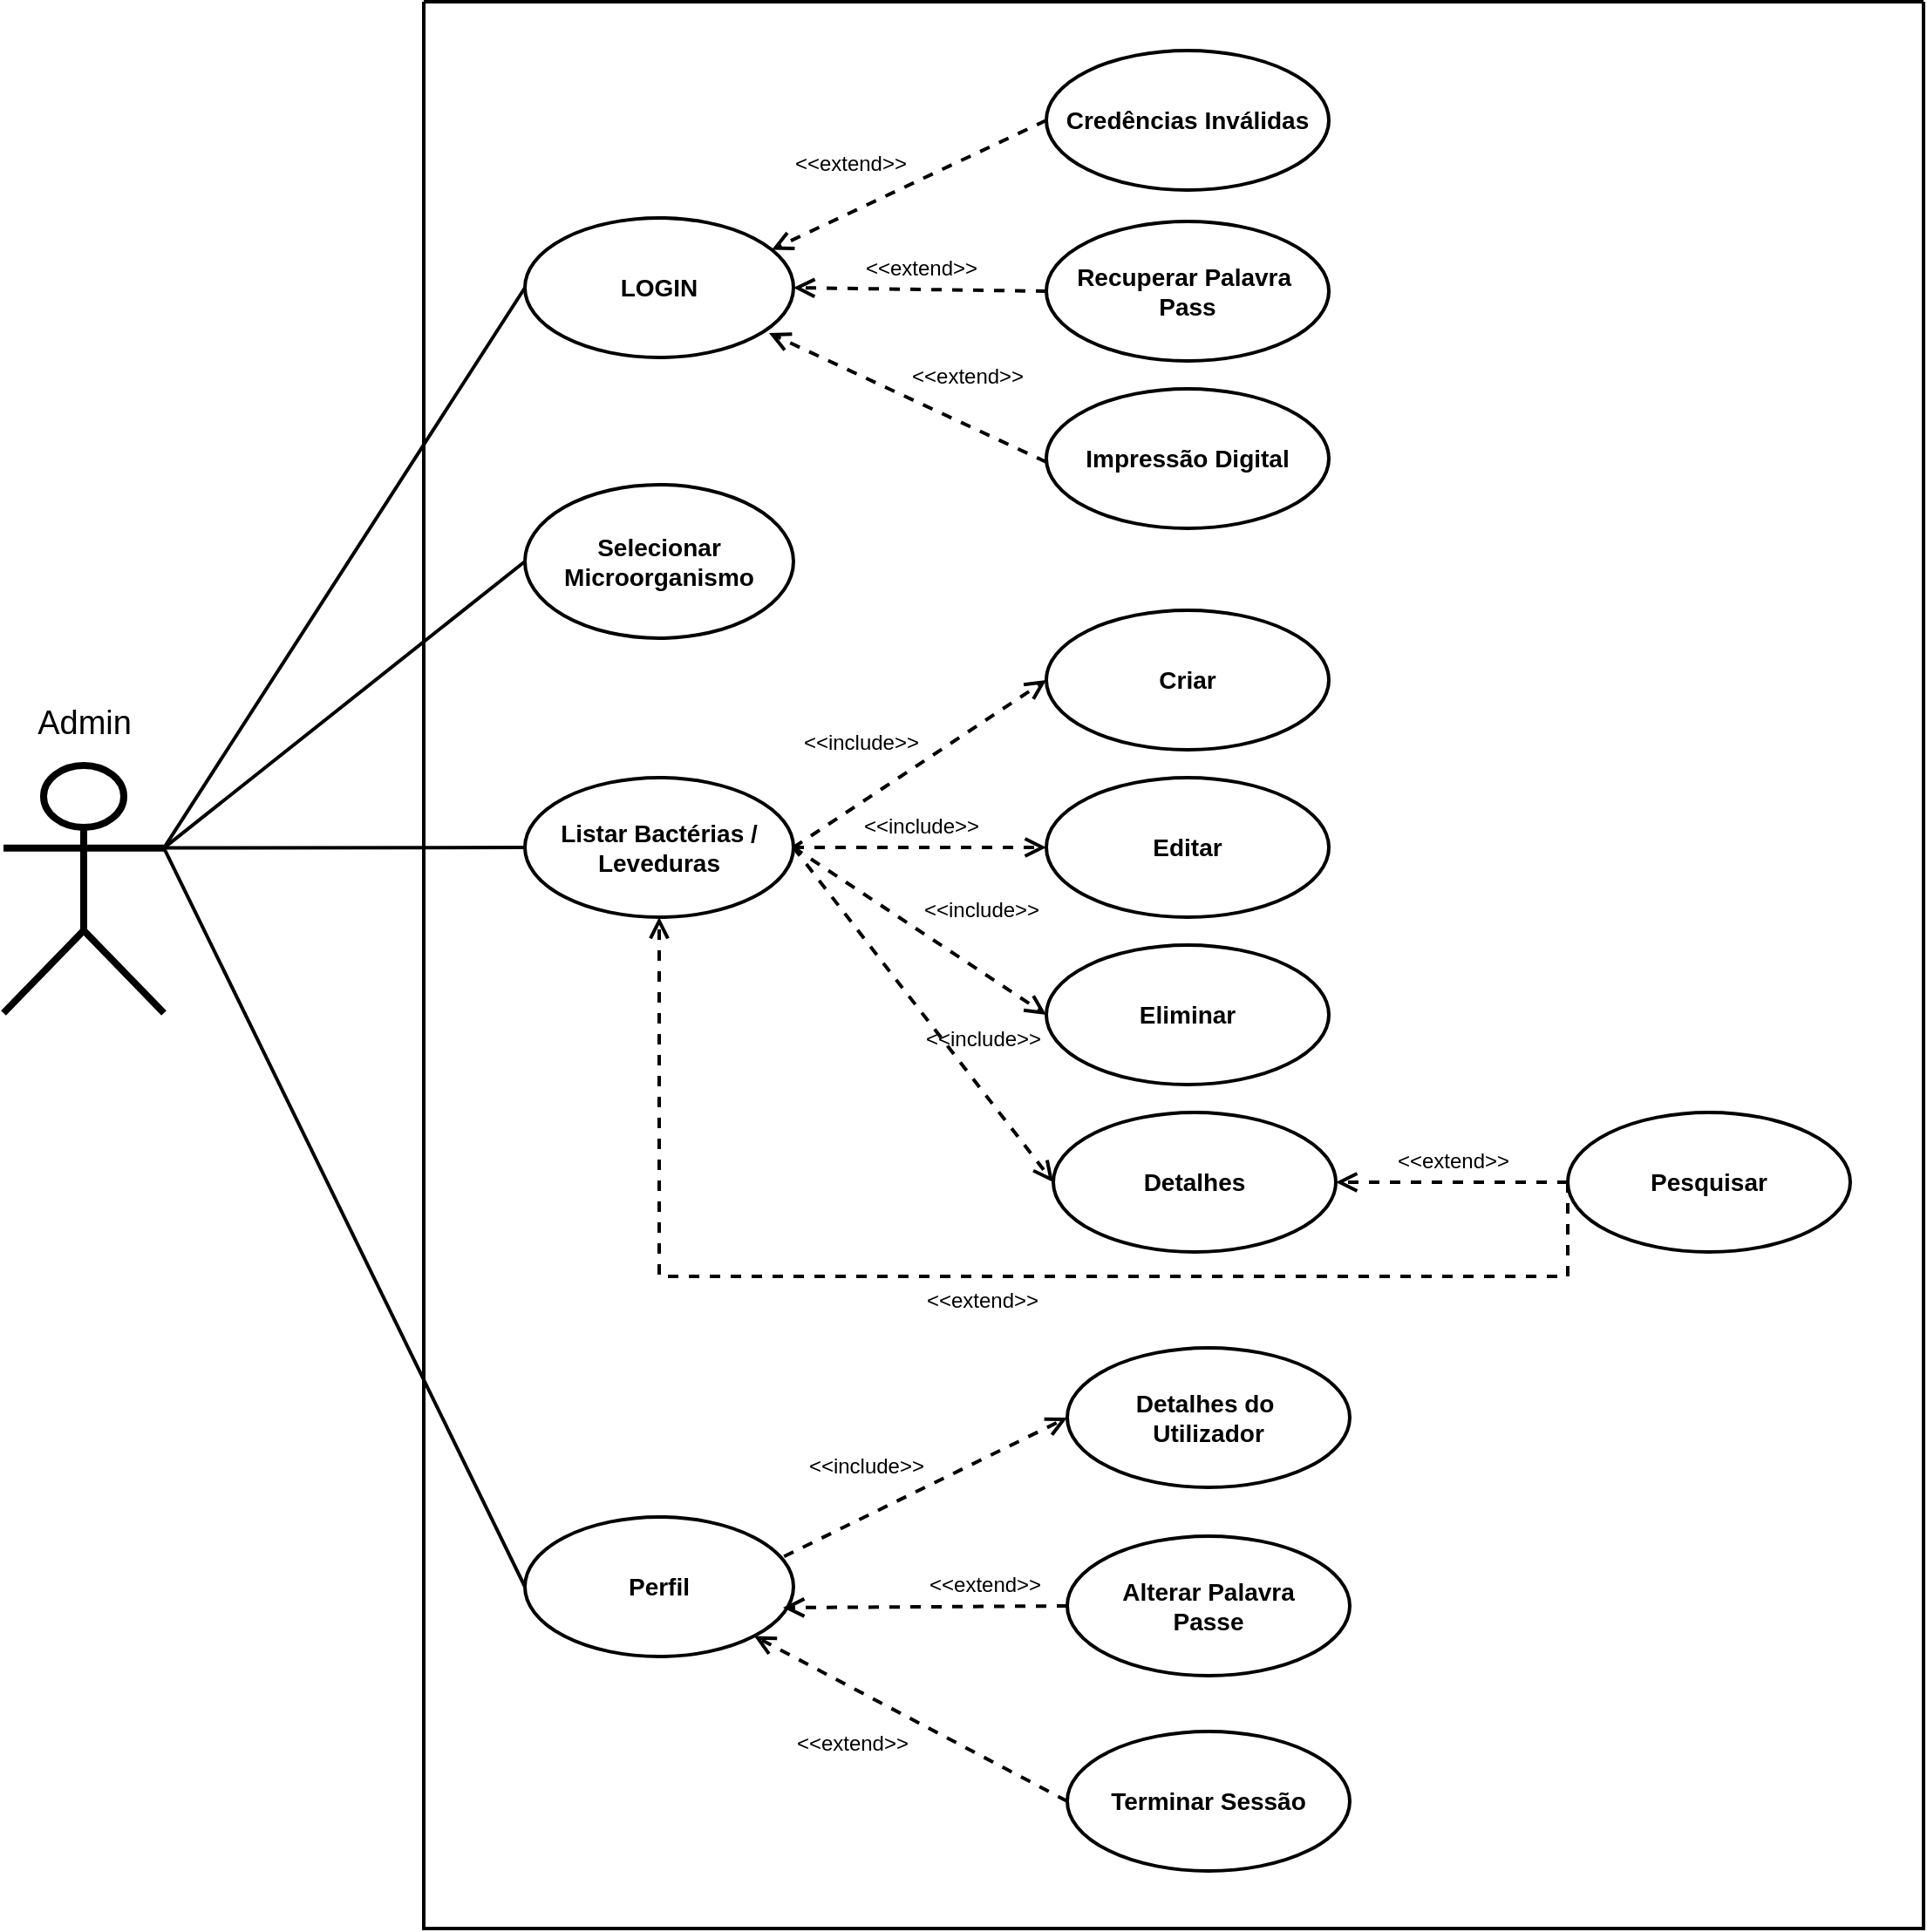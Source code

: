 <mxfile version="24.7.16">
  <diagram name="Page-1" id="NaLsqKm8LyVq0cGK8Rzc">
    <mxGraphModel dx="2390" dy="1405" grid="0" gridSize="10" guides="1" tooltips="1" connect="1" arrows="1" fold="1" page="1" pageScale="1" pageWidth="1169" pageHeight="1654" background="#FFFFFF" math="0" shadow="0">
      <root>
        <mxCell id="0" />
        <mxCell id="1" parent="0" />
        <mxCell id="HajkiqjUH4EgCk0MVsnY-1" value="" style="swimlane;startSize=0;strokeWidth=2;rounded=1;swimlaneLine=0;fillColor=none;labelBackgroundColor=none;perimeterSpacing=2;" vertex="1" parent="1">
          <mxGeometry x="270" y="80" width="860" height="1105" as="geometry" />
        </mxCell>
        <mxCell id="HajkiqjUH4EgCk0MVsnY-2" value="LOGIN" style="ellipse;whiteSpace=wrap;html=1;fillColor=none;strokeWidth=2;fontSize=14;fontStyle=1;labelBackgroundColor=none;" vertex="1" parent="HajkiqjUH4EgCk0MVsnY-1">
          <mxGeometry x="58" y="124" width="154" height="80" as="geometry" />
        </mxCell>
        <mxCell id="HajkiqjUH4EgCk0MVsnY-3" value="Selecionar Microorganismo" style="ellipse;whiteSpace=wrap;fillColor=none;strokeWidth=2;fontSize=14;fontStyle=1;html=1;align=center;labelBackgroundColor=none;" vertex="1" parent="HajkiqjUH4EgCk0MVsnY-1">
          <mxGeometry x="58" y="277" width="154" height="88" as="geometry" />
        </mxCell>
        <mxCell id="HajkiqjUH4EgCk0MVsnY-4" value="Listar Bactérias / Leveduras" style="ellipse;whiteSpace=wrap;html=1;fillColor=none;strokeWidth=2;fontSize=14;fontStyle=1;labelBackgroundColor=none;" vertex="1" parent="HajkiqjUH4EgCk0MVsnY-1">
          <mxGeometry x="58" y="445" width="154" height="80" as="geometry" />
        </mxCell>
        <mxCell id="HajkiqjUH4EgCk0MVsnY-5" value="Perfil" style="ellipse;whiteSpace=wrap;html=1;fillColor=none;strokeWidth=2;fontSize=14;fontStyle=1;labelBackgroundColor=none;" vertex="1" parent="HajkiqjUH4EgCk0MVsnY-1">
          <mxGeometry x="58" y="869" width="154" height="80" as="geometry" />
        </mxCell>
        <mxCell id="HajkiqjUH4EgCk0MVsnY-6" value="Credências Inválidas" style="ellipse;whiteSpace=wrap;html=1;fillColor=none;strokeWidth=2;fontSize=14;fontStyle=1;labelBackgroundColor=none;" vertex="1" parent="HajkiqjUH4EgCk0MVsnY-1">
          <mxGeometry x="357" y="28" width="162" height="80" as="geometry" />
        </mxCell>
        <mxCell id="HajkiqjUH4EgCk0MVsnY-7" value="&amp;lt;&amp;lt;extend&amp;gt;&amp;gt;" style="endArrow=open;startArrow=none;endFill=0;startFill=0;endSize=8;html=1;verticalAlign=bottom;dashed=1;labelBackgroundColor=none;rounded=0;strokeWidth=2;exitX=0;exitY=0.5;exitDx=0;exitDy=0;entryX=0.919;entryY=0.228;entryDx=0;entryDy=0;fontColor=default;spacingBottom=3;labelPosition=left;verticalLabelPosition=top;align=right;entryPerimeter=0;fontSize=12;" edge="1" parent="HajkiqjUH4EgCk0MVsnY-1" source="HajkiqjUH4EgCk0MVsnY-6" target="HajkiqjUH4EgCk0MVsnY-2">
          <mxGeometry width="160" relative="1" as="geometry">
            <mxPoint x="275" y="250" as="sourcePoint" />
            <mxPoint x="435" y="250" as="targetPoint" />
          </mxGeometry>
        </mxCell>
        <mxCell id="HajkiqjUH4EgCk0MVsnY-8" value="Recuperar Palavra&amp;nbsp;&lt;div&gt;Pass&lt;/div&gt;" style="ellipse;whiteSpace=wrap;html=1;fillColor=none;strokeWidth=2;fontSize=14;fontStyle=1;labelBackgroundColor=none;" vertex="1" parent="HajkiqjUH4EgCk0MVsnY-1">
          <mxGeometry x="357" y="126" width="162" height="80" as="geometry" />
        </mxCell>
        <mxCell id="HajkiqjUH4EgCk0MVsnY-9" value="&amp;lt;&amp;lt;extend&amp;gt;&amp;gt;" style="endArrow=open;startArrow=none;endFill=0;startFill=0;endSize=8;html=1;verticalAlign=bottom;dashed=1;labelBackgroundColor=none;rounded=0;strokeWidth=2;exitX=0;exitY=0.5;exitDx=0;exitDy=0;entryX=1;entryY=0.5;entryDx=0;entryDy=0;fontColor=default;spacingBottom=3;labelPosition=center;verticalLabelPosition=top;align=center;fontSize=12;" edge="1" parent="HajkiqjUH4EgCk0MVsnY-1" source="HajkiqjUH4EgCk0MVsnY-8" target="HajkiqjUH4EgCk0MVsnY-2">
          <mxGeometry width="160" relative="1" as="geometry">
            <mxPoint x="271" y="341" as="sourcePoint" />
            <mxPoint x="202" y="173" as="targetPoint" />
          </mxGeometry>
        </mxCell>
        <mxCell id="HajkiqjUH4EgCk0MVsnY-10" value="Impressão Digital" style="ellipse;whiteSpace=wrap;html=1;fillColor=none;strokeWidth=2;fontSize=14;fontStyle=1;labelBackgroundColor=none;" vertex="1" parent="HajkiqjUH4EgCk0MVsnY-1">
          <mxGeometry x="357" y="222" width="162" height="80" as="geometry" />
        </mxCell>
        <mxCell id="HajkiqjUH4EgCk0MVsnY-11" value="&amp;lt;&amp;lt;extend&amp;gt;&amp;gt;" style="endArrow=open;startArrow=none;endFill=0;startFill=0;endSize=8;html=1;verticalAlign=bottom;dashed=1;labelBackgroundColor=none;rounded=0;strokeWidth=2;exitX=0;exitY=0.5;exitDx=0;exitDy=0;entryX=0.909;entryY=0.825;entryDx=0;entryDy=0;fontColor=default;spacingBottom=3;entryPerimeter=0;labelPosition=right;verticalLabelPosition=top;align=left;fontSize=12;" edge="1" parent="HajkiqjUH4EgCk0MVsnY-1" target="HajkiqjUH4EgCk0MVsnY-2">
          <mxGeometry width="160" relative="1" as="geometry">
            <mxPoint x="357.0" y="264" as="sourcePoint" />
            <mxPoint x="206" y="192" as="targetPoint" />
          </mxGeometry>
        </mxCell>
        <mxCell id="HajkiqjUH4EgCk0MVsnY-12" value="Criar" style="ellipse;whiteSpace=wrap;html=1;fillColor=none;strokeWidth=2;fontSize=14;fontStyle=1;labelBackgroundColor=none;" vertex="1" parent="HajkiqjUH4EgCk0MVsnY-1">
          <mxGeometry x="357" y="349" width="162" height="80" as="geometry" />
        </mxCell>
        <mxCell id="HajkiqjUH4EgCk0MVsnY-13" value="&amp;lt;&amp;lt;include&amp;gt;&amp;gt;" style="endArrow=open;startArrow=none;endFill=0;startFill=0;endSize=8;html=1;verticalAlign=bottom;dashed=1;labelBackgroundColor=none;rounded=0;strokeWidth=2;fontColor=default;spacingBottom=3;labelPosition=left;verticalLabelPosition=top;align=right;exitX=1;exitY=0.5;exitDx=0;exitDy=0;entryX=0;entryY=0.5;entryDx=0;entryDy=0;fontSize=12;" edge="1" parent="HajkiqjUH4EgCk0MVsnY-1" source="HajkiqjUH4EgCk0MVsnY-4" target="HajkiqjUH4EgCk0MVsnY-12">
          <mxGeometry width="160" relative="1" as="geometry">
            <mxPoint x="504" y="651" as="sourcePoint" />
            <mxPoint x="428" y="404" as="targetPoint" />
          </mxGeometry>
        </mxCell>
        <mxCell id="HajkiqjUH4EgCk0MVsnY-14" value="Editar&lt;span style=&quot;caret-color: rgba(0, 0, 0, 0); color: rgba(0, 0, 0, 0); font-family: monospace; font-size: 0px; font-weight: 400; text-align: start; white-space: nowrap;&quot;&gt;%3CmxGraphModel%3E%3Croot%3E%3CmxCell%20id%3D%220%22%2F%3E%3CmxCell%20id%3D%221%22%20parent%3D%220%22%2F%3E%3CmxCell%20id%3D%222%22%20value%3D%22Criar%22%20style%3D%22ellipse%3BwhiteSpace%3Dwrap%3Bhtml%3D1%3BfillColor%3Dnone%3BstrokeColor%3D%23FFFFFF%3BfontColor%3D%23FFFFFF%3BstrokeWidth%3D2%3BfontSize%3D14%3BfontStyle%3D1%22%20vertex%3D%221%22%20parent%3D%221%22%3E%3CmxGeometry%20x%3D%22585%22%20y%3D%22506%22%20width%3D%22162%22%20height%3D%2280%22%20as%3D%22geometry%22%2F%3E%3C%2FmxCell%3E%3CmxCell%20id%3D%223%22%20value%3D%22%26amp%3Blt%3B%26amp%3Blt%3Binclude%26amp%3Bgt%3B%26amp%3Bgt%3B%22%20style%3D%22endArrow%3Dopen%3BstartArrow%3Dnone%3BendFill%3D0%3BstartFill%3D0%3BendSize%3D8%3Bhtml%3D1%3BverticalAlign%3Dbottom%3Bdashed%3D1%3BlabelBackgroundColor%3Dnone%3Brounded%3D0%3BstrokeColor%3D%23FFFFFF%3BstrokeWidth%3D2%3BfontColor%3D%23FFFFFF%3BspacingBottom%3D3%3BlabelPosition%3Dleft%3BverticalLabelPosition%3Dtop%3Balign%3Dright%3BexitX%3D1%3BexitY%3D0.5%3BexitDx%3D0%3BexitDy%3D0%3BentryX%3D0%3BentryY%3D0.5%3BentryDx%3D0%3BentryDy%3D0%3B%22%20edge%3D%221%22%20target%3D%222%22%20parent%3D%221%22%3E%3CmxGeometry%20width%3D%22160%22%20relative%3D%221%22%20as%3D%22geometry%22%3E%3CmxPoint%20x%3D%22436%22%20y%3D%22546%22%20as%3D%22sourcePoint%22%2F%3E%3CmxPoint%20x%3D%22652%22%20y%3D%22478%22%20as%3D%22targetPoint%22%2F%3E%3C%2FmxGeometry%3E%3C%2FmxCell%3E%3C%2Froot%3E%3C%2FmxGraphModel%3E&lt;/span&gt;" style="ellipse;whiteSpace=wrap;html=1;fillColor=none;strokeWidth=2;fontSize=14;fontStyle=1;labelBackgroundColor=none;" vertex="1" parent="HajkiqjUH4EgCk0MVsnY-1">
          <mxGeometry x="357" y="445" width="162" height="80" as="geometry" />
        </mxCell>
        <mxCell id="HajkiqjUH4EgCk0MVsnY-15" value="&amp;lt;&amp;lt;include&amp;gt;&amp;gt;" style="endArrow=open;startArrow=none;endFill=0;startFill=0;endSize=8;html=1;verticalAlign=bottom;dashed=1;labelBackgroundColor=none;rounded=0;strokeWidth=2;fontColor=default;spacingBottom=3;labelPosition=center;verticalLabelPosition=top;align=center;entryX=0;entryY=0.5;entryDx=0;entryDy=0;fontSize=12;" edge="1" parent="HajkiqjUH4EgCk0MVsnY-1" source="HajkiqjUH4EgCk0MVsnY-4" target="HajkiqjUH4EgCk0MVsnY-14">
          <mxGeometry width="160" relative="1" as="geometry">
            <mxPoint x="212" y="584" as="sourcePoint" />
            <mxPoint x="428" y="516" as="targetPoint" />
          </mxGeometry>
        </mxCell>
        <mxCell id="HajkiqjUH4EgCk0MVsnY-16" value="Eliminar" style="ellipse;whiteSpace=wrap;html=1;fillColor=none;strokeWidth=2;fontSize=14;fontStyle=1;labelBackgroundColor=none;" vertex="1" parent="HajkiqjUH4EgCk0MVsnY-1">
          <mxGeometry x="357" y="541" width="162" height="80" as="geometry" />
        </mxCell>
        <mxCell id="HajkiqjUH4EgCk0MVsnY-17" value="&amp;lt;&amp;lt;include&amp;gt;&amp;gt;" style="endArrow=open;startArrow=none;endFill=0;startFill=0;endSize=8;html=1;verticalAlign=bottom;dashed=1;labelBackgroundColor=none;rounded=0;strokeWidth=2;fontColor=default;spacingBottom=3;labelPosition=right;verticalLabelPosition=top;align=left;exitX=1;exitY=0.5;exitDx=0;exitDy=0;entryX=0;entryY=0.5;entryDx=0;entryDy=0;fontSize=12;" edge="1" parent="HajkiqjUH4EgCk0MVsnY-1" source="HajkiqjUH4EgCk0MVsnY-4" target="HajkiqjUH4EgCk0MVsnY-16">
          <mxGeometry width="160" relative="1" as="geometry">
            <mxPoint x="228" y="694" as="sourcePoint" />
            <mxPoint x="444" y="626" as="targetPoint" />
          </mxGeometry>
        </mxCell>
        <mxCell id="HajkiqjUH4EgCk0MVsnY-18" value="Detalhes" style="ellipse;whiteSpace=wrap;html=1;fillColor=none;strokeWidth=2;fontSize=14;fontStyle=1;labelBackgroundColor=none;" vertex="1" parent="HajkiqjUH4EgCk0MVsnY-1">
          <mxGeometry x="361" y="637" width="162" height="80" as="geometry" />
        </mxCell>
        <mxCell id="HajkiqjUH4EgCk0MVsnY-19" value="&amp;lt;&amp;lt;include&amp;gt;&amp;gt;" style="endArrow=open;startArrow=none;endFill=0;startFill=0;endSize=8;html=1;verticalAlign=top;dashed=1;labelBackgroundColor=none;rounded=0;strokeWidth=2;fontColor=default;spacingBottom=3;labelPosition=right;verticalLabelPosition=bottom;align=left;exitX=1;exitY=0.5;exitDx=0;exitDy=0;entryX=0;entryY=0.5;entryDx=0;entryDy=0;fontSize=12;" edge="1" parent="HajkiqjUH4EgCk0MVsnY-1" source="HajkiqjUH4EgCk0MVsnY-4" target="HajkiqjUH4EgCk0MVsnY-18">
          <mxGeometry width="160" relative="1" as="geometry">
            <mxPoint x="228" y="807" as="sourcePoint" />
            <mxPoint x="444" y="739" as="targetPoint" />
          </mxGeometry>
        </mxCell>
        <mxCell id="HajkiqjUH4EgCk0MVsnY-20" value="Pesquisar" style="ellipse;whiteSpace=wrap;html=1;fillColor=none;strokeWidth=2;fontSize=14;fontStyle=1;labelBackgroundColor=none;" vertex="1" parent="HajkiqjUH4EgCk0MVsnY-1">
          <mxGeometry x="656" y="637" width="162" height="80" as="geometry" />
        </mxCell>
        <mxCell id="HajkiqjUH4EgCk0MVsnY-21" value="&amp;lt;&amp;lt;extend&amp;gt;&amp;gt;" style="endArrow=open;startArrow=none;endFill=0;startFill=0;endSize=8;html=1;verticalAlign=top;dashed=1;labelBackgroundColor=none;rounded=0;strokeWidth=2;exitX=0;exitY=0.5;exitDx=0;exitDy=0;fontColor=default;spacingBottom=3;labelPosition=center;verticalLabelPosition=bottom;align=center;edgeStyle=orthogonalEdgeStyle;fontSize=12;entryX=0.5;entryY=1;entryDx=0;entryDy=0;" edge="1" parent="HajkiqjUH4EgCk0MVsnY-1" source="HajkiqjUH4EgCk0MVsnY-20" target="HajkiqjUH4EgCk0MVsnY-4">
          <mxGeometry width="160" relative="1" as="geometry">
            <mxPoint x="622.74" y="687.65" as="sourcePoint" />
            <mxPoint x="226" y="513" as="targetPoint" />
            <Array as="points">
              <mxPoint x="656" y="731" />
              <mxPoint x="135" y="731" />
            </Array>
          </mxGeometry>
        </mxCell>
        <mxCell id="HajkiqjUH4EgCk0MVsnY-22" value="&amp;lt;&amp;lt;extend&amp;gt;&amp;gt;" style="endArrow=open;startArrow=none;endFill=0;startFill=0;endSize=8;html=1;verticalAlign=bottom;dashed=1;labelBackgroundColor=none;rounded=0;strokeWidth=2;exitX=0;exitY=0.5;exitDx=0;exitDy=0;entryX=1;entryY=0.5;entryDx=0;entryDy=0;fontColor=default;spacingBottom=3;labelPosition=center;verticalLabelPosition=top;align=center;fontSize=12;" edge="1" parent="HajkiqjUH4EgCk0MVsnY-1" source="HajkiqjUH4EgCk0MVsnY-20" target="HajkiqjUH4EgCk0MVsnY-18">
          <mxGeometry width="160" relative="1" as="geometry">
            <mxPoint x="719" y="577" as="sourcePoint" />
            <mxPoint x="560" y="503" as="targetPoint" />
          </mxGeometry>
        </mxCell>
        <mxCell id="HajkiqjUH4EgCk0MVsnY-23" value="Detalhes do&amp;nbsp;&lt;div&gt;Utilizador&lt;/div&gt;" style="ellipse;whiteSpace=wrap;html=1;fillColor=none;strokeWidth=2;fontSize=14;fontStyle=1;labelBackgroundColor=none;" vertex="1" parent="HajkiqjUH4EgCk0MVsnY-1">
          <mxGeometry x="369" y="772" width="162" height="80" as="geometry" />
        </mxCell>
        <mxCell id="HajkiqjUH4EgCk0MVsnY-24" value="&amp;lt;&amp;lt;include&amp;gt;&amp;gt;" style="endArrow=open;startArrow=none;endFill=0;startFill=0;endSize=8;html=1;verticalAlign=bottom;dashed=1;labelBackgroundColor=none;rounded=0;strokeWidth=2;fontColor=default;spacingBottom=3;labelPosition=left;verticalLabelPosition=top;align=right;exitX=0.965;exitY=0.283;exitDx=0;exitDy=0;entryX=0;entryY=0.5;entryDx=0;entryDy=0;fontSize=12;exitPerimeter=0;" edge="1" parent="HajkiqjUH4EgCk0MVsnY-1" source="HajkiqjUH4EgCk0MVsnY-5" target="HajkiqjUH4EgCk0MVsnY-23">
          <mxGeometry width="160" relative="1" as="geometry">
            <mxPoint x="328" y="870" as="sourcePoint" />
            <mxPoint x="544" y="799" as="targetPoint" />
          </mxGeometry>
        </mxCell>
        <mxCell id="HajkiqjUH4EgCk0MVsnY-27" value="Alterar Palavra&lt;div&gt;Passe&lt;/div&gt;" style="ellipse;whiteSpace=wrap;html=1;fillColor=none;strokeWidth=2;fontSize=14;fontStyle=1;labelBackgroundColor=none;" vertex="1" parent="HajkiqjUH4EgCk0MVsnY-1">
          <mxGeometry x="369" y="880" width="162" height="80" as="geometry" />
        </mxCell>
        <mxCell id="HajkiqjUH4EgCk0MVsnY-28" value="&amp;lt;&amp;lt;extend&amp;gt;&amp;gt;" style="endArrow=open;startArrow=none;endFill=0;startFill=0;endSize=8;html=1;verticalAlign=bottom;dashed=1;labelBackgroundColor=none;rounded=0;strokeWidth=2;exitX=0;exitY=0.5;exitDx=0;exitDy=0;entryX=0.961;entryY=0.65;entryDx=0;entryDy=0;fontColor=default;spacingBottom=3;entryPerimeter=0;labelPosition=right;verticalLabelPosition=top;align=left;fontSize=12;" edge="1" parent="HajkiqjUH4EgCk0MVsnY-1" source="HajkiqjUH4EgCk0MVsnY-27" target="HajkiqjUH4EgCk0MVsnY-5">
          <mxGeometry width="160" relative="1" as="geometry">
            <mxPoint x="282" y="1167" as="sourcePoint" />
            <mxPoint x="206" y="920" as="targetPoint" />
          </mxGeometry>
        </mxCell>
        <mxCell id="HajkiqjUH4EgCk0MVsnY-29" value="Terminar Sessão" style="ellipse;whiteSpace=wrap;html=1;fillColor=none;strokeWidth=2;fontSize=14;fontStyle=1;labelBackgroundColor=none;" vertex="1" parent="HajkiqjUH4EgCk0MVsnY-1">
          <mxGeometry x="369" y="992" width="162" height="80" as="geometry" />
        </mxCell>
        <mxCell id="HajkiqjUH4EgCk0MVsnY-30" value="&amp;lt;&amp;lt;extend&amp;gt;&amp;gt;" style="endArrow=open;startArrow=none;endFill=0;startFill=0;endSize=8;html=1;verticalAlign=top;dashed=1;labelBackgroundColor=none;rounded=0;strokeWidth=2;exitX=0;exitY=0.5;exitDx=0;exitDy=0;entryX=1;entryY=1;entryDx=0;entryDy=0;fontColor=default;spacingBottom=3;labelPosition=left;verticalLabelPosition=bottom;align=right;fontSize=12;" edge="1" parent="HajkiqjUH4EgCk0MVsnY-1" source="HajkiqjUH4EgCk0MVsnY-29" target="HajkiqjUH4EgCk0MVsnY-5">
          <mxGeometry width="160" relative="1" as="geometry">
            <mxPoint x="282" y="1266" as="sourcePoint" />
            <mxPoint x="206" y="1020" as="targetPoint" />
          </mxGeometry>
        </mxCell>
        <mxCell id="HajkiqjUH4EgCk0MVsnY-35" value="&lt;div&gt;&lt;br&gt;&lt;/div&gt;Admin" style="shape=umlActor;verticalLabelPosition=top;verticalAlign=bottom;html=1;outlineConnect=0;strokeWidth=4;labelPosition=center;align=center;spacingTop=3;spacingBottom=4;fontSize=19;fontStyle=0;spacing=8;perimeterSpacing=0;labelBackgroundColor=none;labelBorderColor=none;fillColor=none;" vertex="1" parent="1">
          <mxGeometry x="29" y="518" width="92" height="142" as="geometry" />
        </mxCell>
        <mxCell id="HajkiqjUH4EgCk0MVsnY-36" value="" style="endArrow=none;html=1;rounded=0;entryX=0;entryY=0.5;entryDx=0;entryDy=0;fontColor=default;strokeWidth=2;exitX=1;exitY=0.333;exitDx=0;exitDy=0;exitPerimeter=0;labelBackgroundColor=none;" edge="1" parent="1" source="HajkiqjUH4EgCk0MVsnY-35" target="HajkiqjUH4EgCk0MVsnY-3">
          <mxGeometry width="50" height="50" relative="1" as="geometry">
            <mxPoint x="87" y="369" as="sourcePoint" />
            <mxPoint x="372" y="491" as="targetPoint" />
          </mxGeometry>
        </mxCell>
        <mxCell id="HajkiqjUH4EgCk0MVsnY-37" value="" style="endArrow=none;html=1;rounded=0;exitX=1;exitY=0.333;exitDx=0;exitDy=0;exitPerimeter=0;entryX=0;entryY=0.5;entryDx=0;entryDy=0;fontColor=default;strokeWidth=2;labelBackgroundColor=none;" edge="1" parent="1" source="HajkiqjUH4EgCk0MVsnY-35" target="HajkiqjUH4EgCk0MVsnY-4">
          <mxGeometry width="50" height="50" relative="1" as="geometry">
            <mxPoint x="84" y="601" as="sourcePoint" />
            <mxPoint x="367" y="616" as="targetPoint" />
          </mxGeometry>
        </mxCell>
        <mxCell id="HajkiqjUH4EgCk0MVsnY-38" value="" style="endArrow=none;html=1;rounded=0;exitX=1;exitY=0.333;exitDx=0;exitDy=0;exitPerimeter=0;entryX=0;entryY=0.5;entryDx=0;entryDy=0;fontColor=default;strokeWidth=2;labelBackgroundColor=none;" edge="1" parent="1" source="HajkiqjUH4EgCk0MVsnY-35" target="HajkiqjUH4EgCk0MVsnY-5">
          <mxGeometry width="50" height="50" relative="1" as="geometry">
            <mxPoint x="84" y="703" as="sourcePoint" />
            <mxPoint x="367" y="718" as="targetPoint" />
          </mxGeometry>
        </mxCell>
        <mxCell id="HajkiqjUH4EgCk0MVsnY-39" value="" style="endArrow=none;html=1;rounded=0;exitX=1;exitY=0.333;exitDx=0;exitDy=0;exitPerimeter=0;entryX=0;entryY=0.5;entryDx=0;entryDy=0;fontColor=default;strokeWidth=2;labelBackgroundColor=none;" edge="1" parent="1" source="HajkiqjUH4EgCk0MVsnY-35" target="HajkiqjUH4EgCk0MVsnY-2">
          <mxGeometry width="50" height="50" relative="1" as="geometry">
            <mxPoint x="322" y="435" as="sourcePoint" />
            <mxPoint x="372" y="385" as="targetPoint" />
          </mxGeometry>
        </mxCell>
      </root>
    </mxGraphModel>
  </diagram>
</mxfile>
